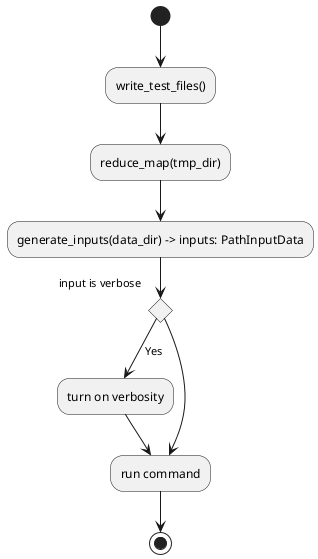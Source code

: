 @startuml
(*)  --> "write_test_files()"
--> "reduce_map(tmp_dir)"
--> "generate_inputs(data_dir) -> inputs: PathInputData"

If "input is verbose" then
--> [Yes] "turn on verbosity"
--> "run command"
else
--> "run command"
Endif
-->(*)
@enduml